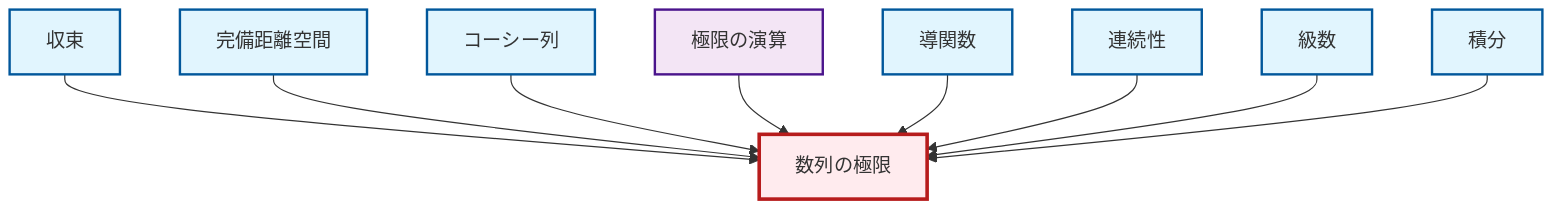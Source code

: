 graph TD
    classDef definition fill:#e1f5fe,stroke:#01579b,stroke-width:2px
    classDef theorem fill:#f3e5f5,stroke:#4a148c,stroke-width:2px
    classDef axiom fill:#fff3e0,stroke:#e65100,stroke-width:2px
    classDef example fill:#e8f5e9,stroke:#1b5e20,stroke-width:2px
    classDef current fill:#ffebee,stroke:#b71c1c,stroke-width:3px
    thm-limit-arithmetic["極限の演算"]:::theorem
    def-series["級数"]:::definition
    def-derivative["導関数"]:::definition
    def-convergence["収束"]:::definition
    def-continuity["連続性"]:::definition
    def-integral["積分"]:::definition
    def-complete-metric-space["完備距離空間"]:::definition
    def-limit["数列の極限"]:::definition
    def-cauchy-sequence["コーシー列"]:::definition
    def-convergence --> def-limit
    def-complete-metric-space --> def-limit
    def-cauchy-sequence --> def-limit
    thm-limit-arithmetic --> def-limit
    def-derivative --> def-limit
    def-continuity --> def-limit
    def-series --> def-limit
    def-integral --> def-limit
    class def-limit current